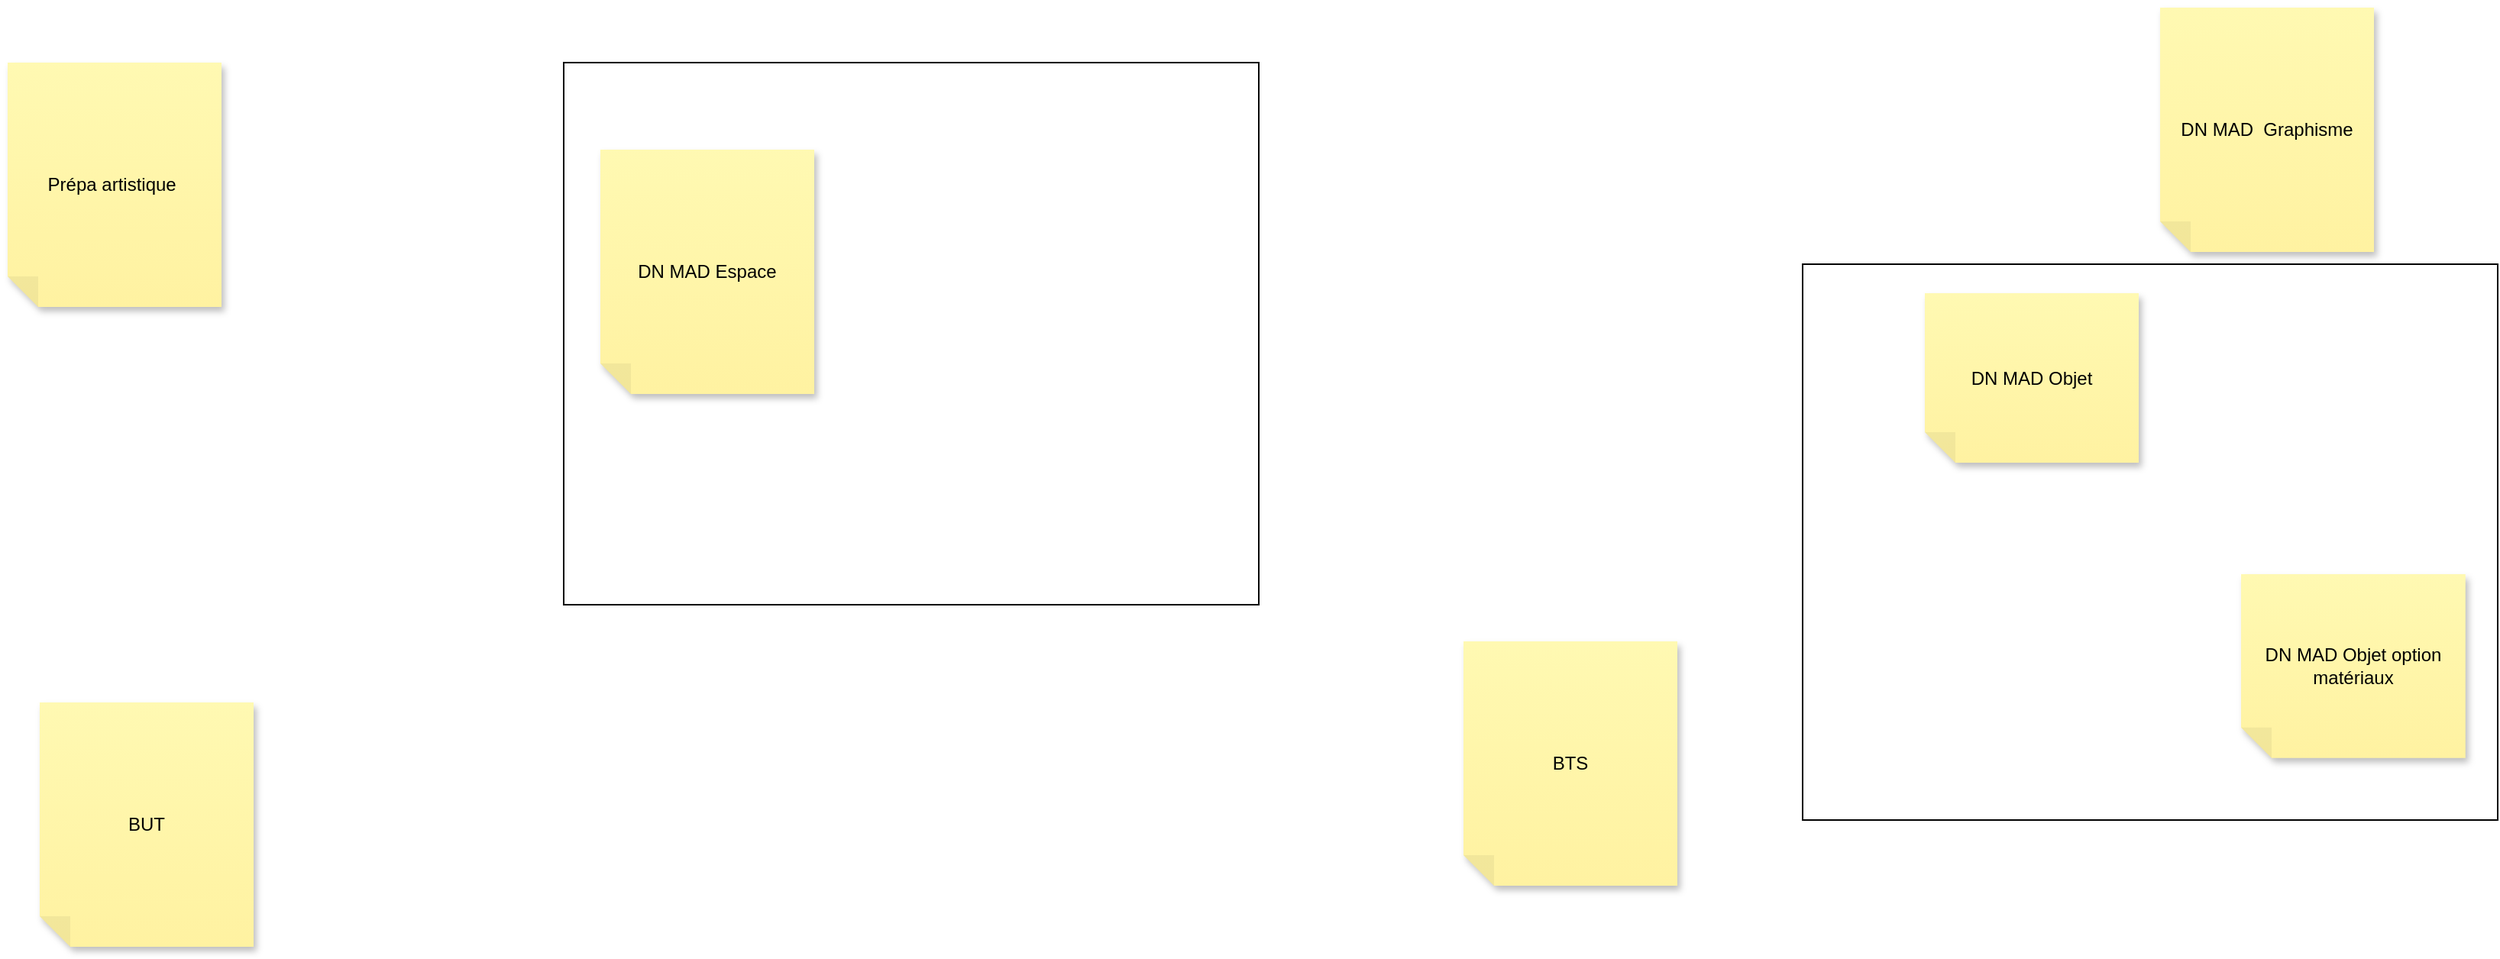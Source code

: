 <mxfile version="20.8.23" type="github">
  <diagram name="Page-1" id="bq267O4x0c_xgtczqqQH">
    <mxGraphModel dx="1542" dy="1384" grid="0" gridSize="10" guides="1" tooltips="1" connect="1" arrows="1" fold="1" page="1" pageScale="1" pageWidth="1169" pageHeight="827" math="0" shadow="0">
      <root>
        <mxCell id="0" />
        <mxCell id="1" parent="0" />
        <mxCell id="GaIfR7zajTUf9mREboJP-1" value="Prépa artistique&amp;nbsp;" style="shape=note;whiteSpace=wrap;html=1;backgroundOutline=1;fontColor=#000000;darkOpacity=0.05;fillColor=#FFF9B2;strokeColor=none;fillStyle=solid;direction=west;gradientDirection=north;gradientColor=#FFF2A1;shadow=1;size=20;pointerEvents=1;" parent="1" vertex="1">
          <mxGeometry x="60" y="59" width="140" height="160" as="geometry" />
        </mxCell>
        <mxCell id="GaIfR7zajTUf9mREboJP-2" value="BTS" style="shape=note;whiteSpace=wrap;html=1;backgroundOutline=1;fontColor=#000000;darkOpacity=0.05;fillColor=#FFF9B2;strokeColor=none;fillStyle=solid;direction=west;gradientDirection=north;gradientColor=#FFF2A1;shadow=1;size=20;pointerEvents=1;" parent="1" vertex="1">
          <mxGeometry x="1013" y="438" width="140" height="160" as="geometry" />
        </mxCell>
        <mxCell id="GaIfR7zajTUf9mREboJP-3" value="BUT" style="shape=note;whiteSpace=wrap;html=1;backgroundOutline=1;fontColor=#000000;darkOpacity=0.05;fillColor=#FFF9B2;strokeColor=none;fillStyle=solid;direction=west;gradientDirection=north;gradientColor=#FFF2A1;shadow=1;size=20;pointerEvents=1;" parent="1" vertex="1">
          <mxGeometry x="81" y="478" width="140" height="160" as="geometry" />
        </mxCell>
        <mxCell id="GaIfR7zajTUf9mREboJP-6" value="DN MAD &amp;nbsp;Graphisme" style="shape=note;whiteSpace=wrap;html=1;backgroundOutline=1;fontColor=#000000;darkOpacity=0.05;fillColor=#FFF9B2;strokeColor=none;fillStyle=solid;direction=west;gradientDirection=north;gradientColor=#FFF2A1;shadow=1;size=20;pointerEvents=1;" parent="1" vertex="1">
          <mxGeometry x="1469" y="23" width="140" height="160" as="geometry" />
        </mxCell>
        <mxCell id="OvYnWK3SwlvC7-BzJOXL-1" value="" style="rounded=0;whiteSpace=wrap;html=1;container=1;recursiveResize=0;" vertex="1" parent="1">
          <mxGeometry x="1235" y="191" width="455" height="364" as="geometry" />
        </mxCell>
        <mxCell id="GaIfR7zajTUf9mREboJP-10" value="DN MAD Objet option matériaux" style="shape=note;whiteSpace=wrap;html=1;backgroundOutline=1;fontColor=#000000;darkOpacity=0.05;fillColor=#FFF9B2;strokeColor=none;fillStyle=solid;direction=west;gradientDirection=north;gradientColor=#FFF2A1;shadow=1;size=20;pointerEvents=1;" parent="OvYnWK3SwlvC7-BzJOXL-1" vertex="1">
          <mxGeometry x="287" y="203" width="146.89" height="120.35" as="geometry" />
        </mxCell>
        <mxCell id="GaIfR7zajTUf9mREboJP-5" value="DN MAD Objet" style="shape=note;whiteSpace=wrap;html=1;backgroundOutline=1;fontColor=#000000;darkOpacity=0.05;fillColor=#FFF9B2;strokeColor=none;fillStyle=solid;direction=west;gradientDirection=north;gradientColor=#FFF2A1;shadow=1;size=20;pointerEvents=1;" parent="OvYnWK3SwlvC7-BzJOXL-1" vertex="1">
          <mxGeometry x="80" y="19" width="140" height="111" as="geometry" />
        </mxCell>
        <mxCell id="OvYnWK3SwlvC7-BzJOXL-2" value="" style="rounded=0;whiteSpace=wrap;html=1;container=1;recursiveResize=0;" vertex="1" parent="1">
          <mxGeometry x="424" y="59" width="455" height="355" as="geometry" />
        </mxCell>
        <mxCell id="GaIfR7zajTUf9mREboJP-4" value="DN MAD Espace" style="shape=note;whiteSpace=wrap;html=1;backgroundOutline=1;fontColor=#000000;darkOpacity=0.05;fillColor=#FFF9B2;strokeColor=none;fillStyle=solid;direction=west;gradientDirection=north;gradientColor=#FFF2A1;shadow=1;size=20;pointerEvents=1;" parent="OvYnWK3SwlvC7-BzJOXL-2" vertex="1">
          <mxGeometry x="24" y="57" width="140" height="160" as="geometry" />
        </mxCell>
      </root>
    </mxGraphModel>
  </diagram>
</mxfile>

